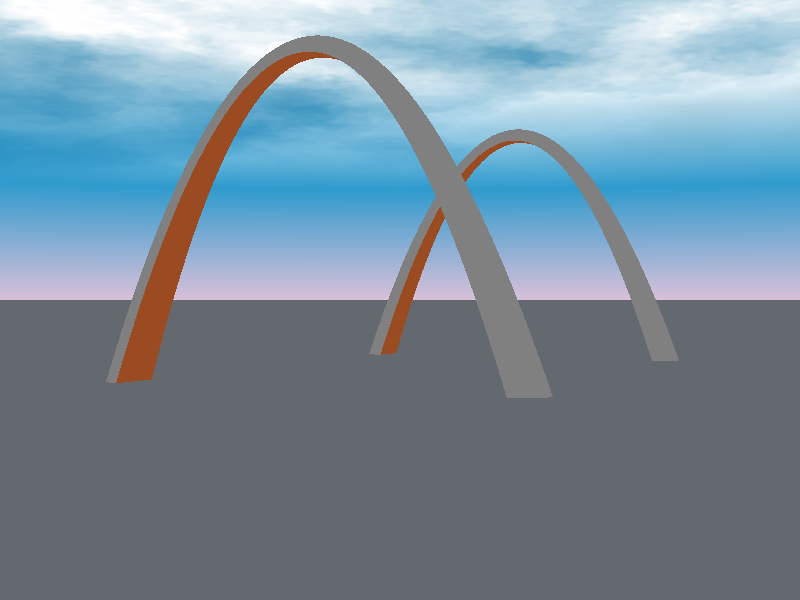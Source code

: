 // This work is licensed under the Creative Commons Attribution 3.0 Unported License.
// To view a copy of this license, visit http://creativecommons.org/licenses/by/3.0/
// or send a letter to Creative Commons, 444 Castro Street, Suite 900, Mountain View,
// California, 94041, USA.

// Persistence Of Vision raytracer sample file.
// By Dan Farmer
// Parabolic arches on the water.  Is this the St. Louis McDonalds?
//
// -w320 -h240
// -w800 -h600 +a0.3

#version 3.6;

global_settings { 
  assumed_gamma 2.2
  max_trace_level 5
}

#include "colors.inc"
#include "shapes.inc"
#include "textures.inc"
#include "metals.inc"
#include "skies.inc"

camera {
   location <60.0, 0.0, -135.0>
   angle 40 
   right     x*image_width/image_height
   look_at <0.0, 0.0, 0.0>
}

// Light
light_source {<200.0, 200.0, -150.0> colour red 1 green .5 }

#declare New_Sky = sky_sphere { S_Cloud2 }
#declare Old_Sky =
sky_sphere {
   pigment {
      gradient y
      colour_map {
         [0.0 0.8  colour red 0.5 green 0.1 blue 0.7
                   colour red 0.1 green 0.1 blue 0.9]
         [0.8 1.0  colour red 0.1 green 0.1 blue 0.9
                   colour red 0.1 green 0.1 blue 0.9]
      }
   }
   pigment {
      bozo
      turbulence 0.7
      colour_map {
         [0.0 0.6  colour red 1.0 green 1.0 blue 1.0 filter 1.0
                   colour red 1.0 green 1.0 blue 1.0 filter 1.0]
         [0.6 0.8  colour red 1.0 green 1.0 blue 1.0 filter 1.0
                   colour red 1.0 green 1.0 blue 1.0]
         [0.8 1.001 colour red 1.0 green 1.0 blue 1.0
                    colour red 0.8 green 0.8 blue 0.8]
      }
      scale <0.5, 0.2, 0.2>
   }
}

sky_sphere { New_Sky }                      // changed by dmf '95

// Define the ocean surface
plane { y, -10.0
   texture {
      T_Chrome_2D
      normal {
         waves 0.05
         frequency 5000.0
         scale 3000.0
      }
   }
}


// Create the arches using CSG difference between two "squashed" paraboloids
difference {
   object { Paraboloid_Y
      scale <20.0, 20.0, 5.0>
      rotate 180*x
      texture { T_Chrome_3C }
   }
   object { Paraboloid_Y
      scale <18.0, 20.0, 18.0>
      rotate 180*x
      translate -2*y
      texture { T_Copper_3C }
   }
   translate <0.0, 30.0, -25.0>
}

difference {
   object { Paraboloid_Y
      scale <20.0, 20.0, 5.0>
      rotate 180*x
      texture { T_Chrome_3C }
   }
   object { Paraboloid_Y
      scale <18.0, 20.0, 18.0>
      rotate 180*x
      translate -2*y
      texture { T_Copper_3C }
   }
   translate <0.0, 30.0, 50.0>
}
